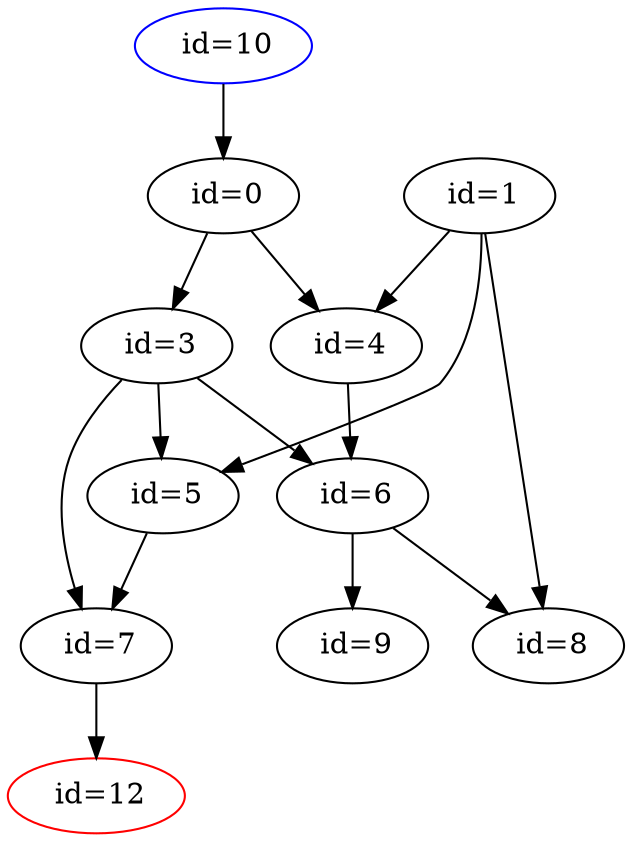 digraph G {
    v10 [color=blue];
    v10 [label=" id=10"];
    v10 -> v0;
    v0 [label=" id=0"];
    v0 -> v3;
    v0 -> v4;
    v1 [label=" id=1"];
    v1 -> v4;
    v1 -> v5;
    v1 -> v8;
    v3 [label=" id=3"];
    v3 -> v5;
    v3 -> v6;
    v3 -> v7;
    v4 [label=" id=4"];
    v4 -> v6;
    v5 [label=" id=5"];
    v5 -> v7;
    v6 [label=" id=6"];
    v6 -> v8;
    v6 -> v9;
    v7 [label=" id=7"];
    v7 -> v12;
    v8 [label=" id=8"];
    v9 [label=" id=9"];
    v12 [color=red];
    v12 [label=" id=12"];
}
